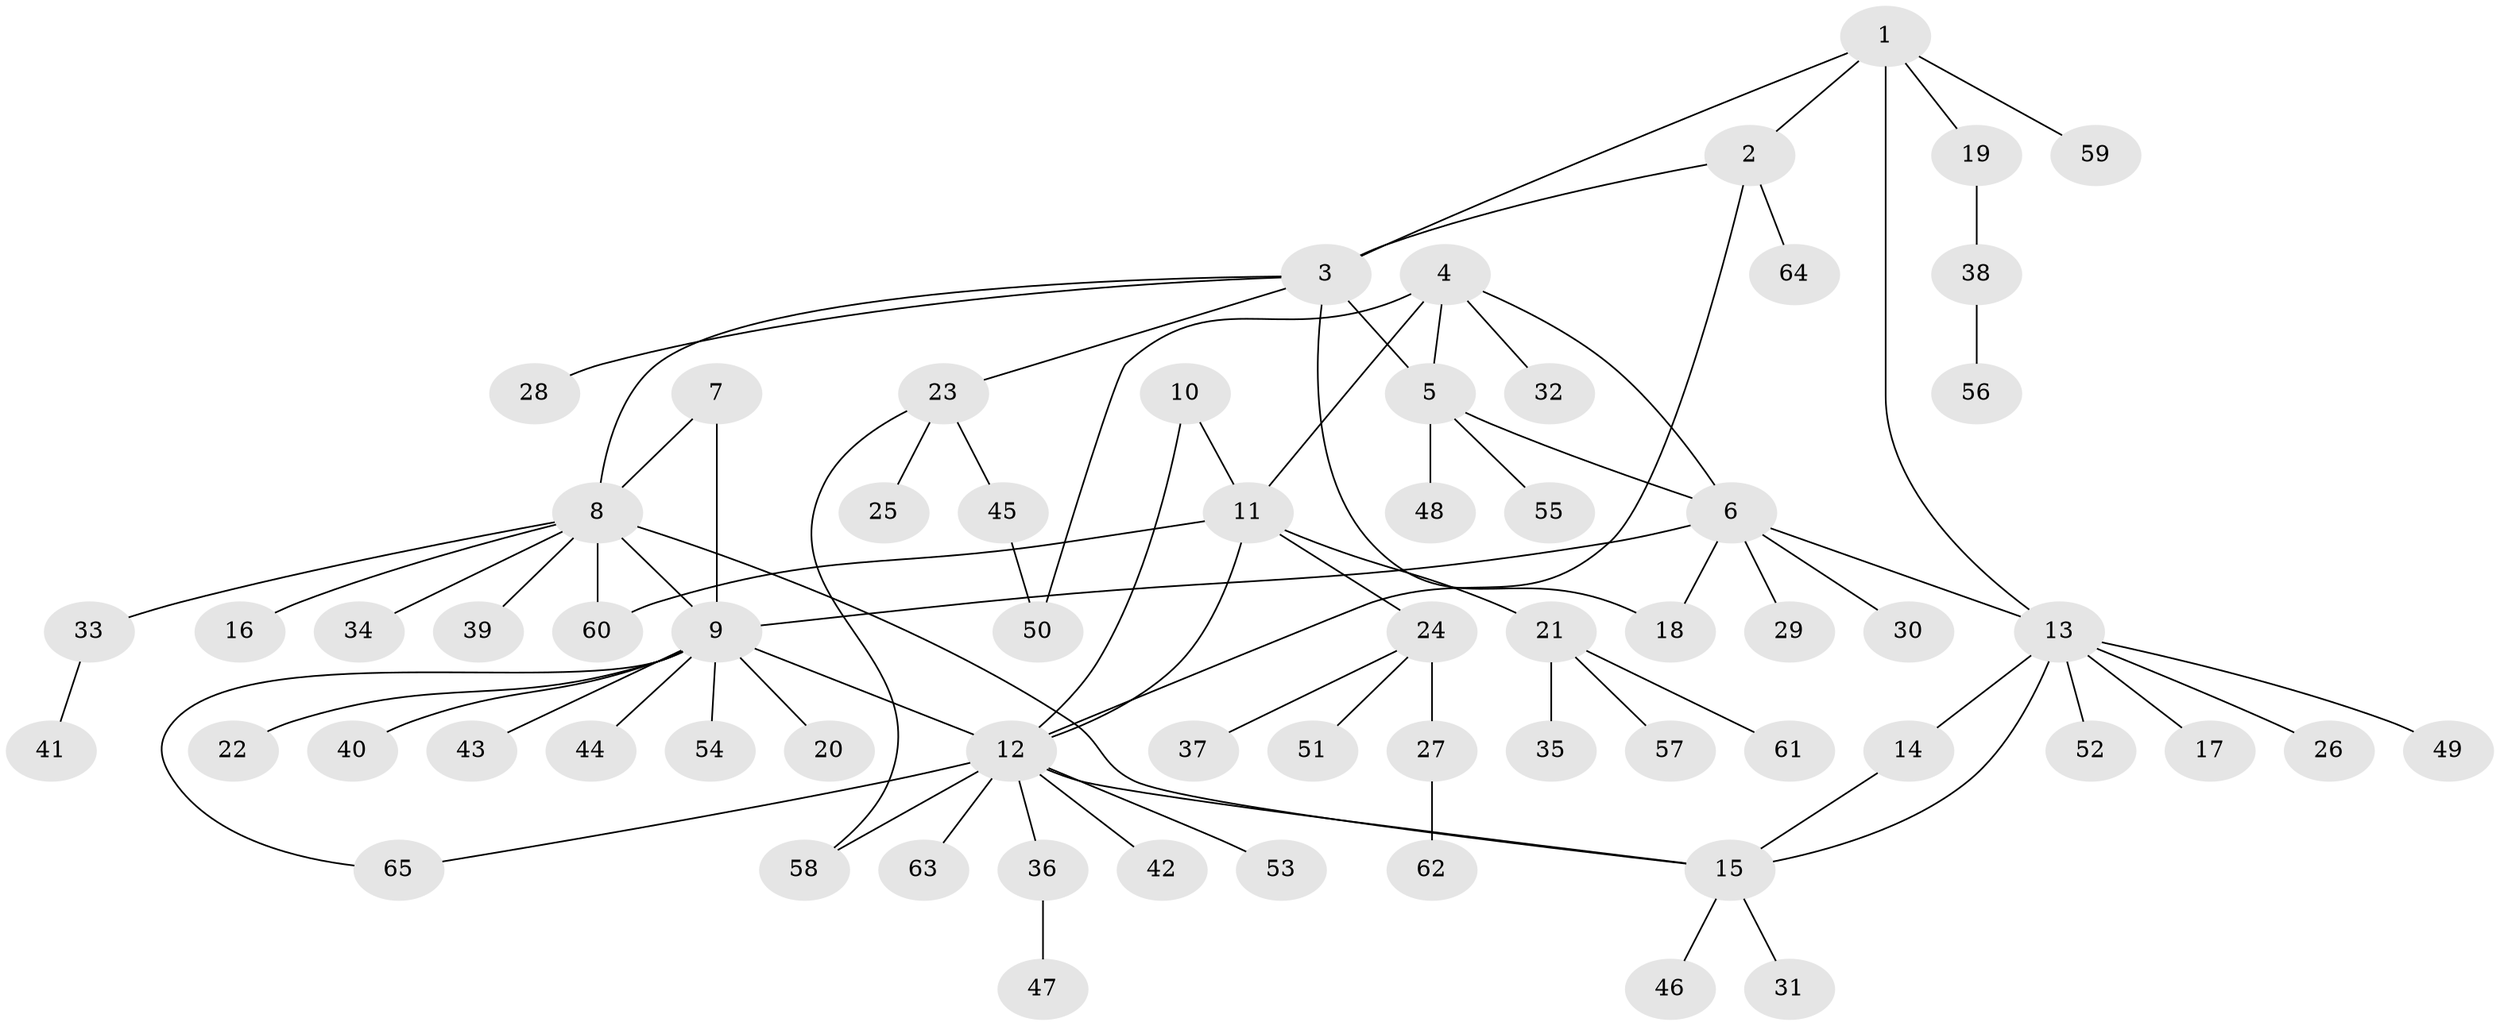 // coarse degree distribution, {4: 0.10416666666666667, 14: 0.020833333333333332, 6: 0.020833333333333332, 2: 0.16666666666666666, 10: 0.041666666666666664, 8: 0.020833333333333332, 7: 0.020833333333333332, 1: 0.5625, 3: 0.041666666666666664}
// Generated by graph-tools (version 1.1) at 2025/52/02/27/25 19:52:15]
// undirected, 65 vertices, 80 edges
graph export_dot {
graph [start="1"]
  node [color=gray90,style=filled];
  1;
  2;
  3;
  4;
  5;
  6;
  7;
  8;
  9;
  10;
  11;
  12;
  13;
  14;
  15;
  16;
  17;
  18;
  19;
  20;
  21;
  22;
  23;
  24;
  25;
  26;
  27;
  28;
  29;
  30;
  31;
  32;
  33;
  34;
  35;
  36;
  37;
  38;
  39;
  40;
  41;
  42;
  43;
  44;
  45;
  46;
  47;
  48;
  49;
  50;
  51;
  52;
  53;
  54;
  55;
  56;
  57;
  58;
  59;
  60;
  61;
  62;
  63;
  64;
  65;
  1 -- 2;
  1 -- 3;
  1 -- 13;
  1 -- 19;
  1 -- 59;
  2 -- 3;
  2 -- 12;
  2 -- 64;
  3 -- 5;
  3 -- 8;
  3 -- 18;
  3 -- 23;
  3 -- 28;
  4 -- 5;
  4 -- 6;
  4 -- 11;
  4 -- 32;
  4 -- 50;
  5 -- 6;
  5 -- 48;
  5 -- 55;
  6 -- 9;
  6 -- 13;
  6 -- 18;
  6 -- 29;
  6 -- 30;
  7 -- 8;
  7 -- 9;
  8 -- 9;
  8 -- 15;
  8 -- 16;
  8 -- 33;
  8 -- 34;
  8 -- 39;
  8 -- 60;
  9 -- 12;
  9 -- 20;
  9 -- 22;
  9 -- 40;
  9 -- 43;
  9 -- 44;
  9 -- 54;
  9 -- 65;
  10 -- 11;
  10 -- 12;
  11 -- 12;
  11 -- 21;
  11 -- 24;
  11 -- 60;
  12 -- 15;
  12 -- 36;
  12 -- 42;
  12 -- 53;
  12 -- 58;
  12 -- 63;
  12 -- 65;
  13 -- 14;
  13 -- 15;
  13 -- 17;
  13 -- 26;
  13 -- 49;
  13 -- 52;
  14 -- 15;
  15 -- 31;
  15 -- 46;
  19 -- 38;
  21 -- 35;
  21 -- 57;
  21 -- 61;
  23 -- 25;
  23 -- 45;
  23 -- 58;
  24 -- 27;
  24 -- 37;
  24 -- 51;
  27 -- 62;
  33 -- 41;
  36 -- 47;
  38 -- 56;
  45 -- 50;
}
